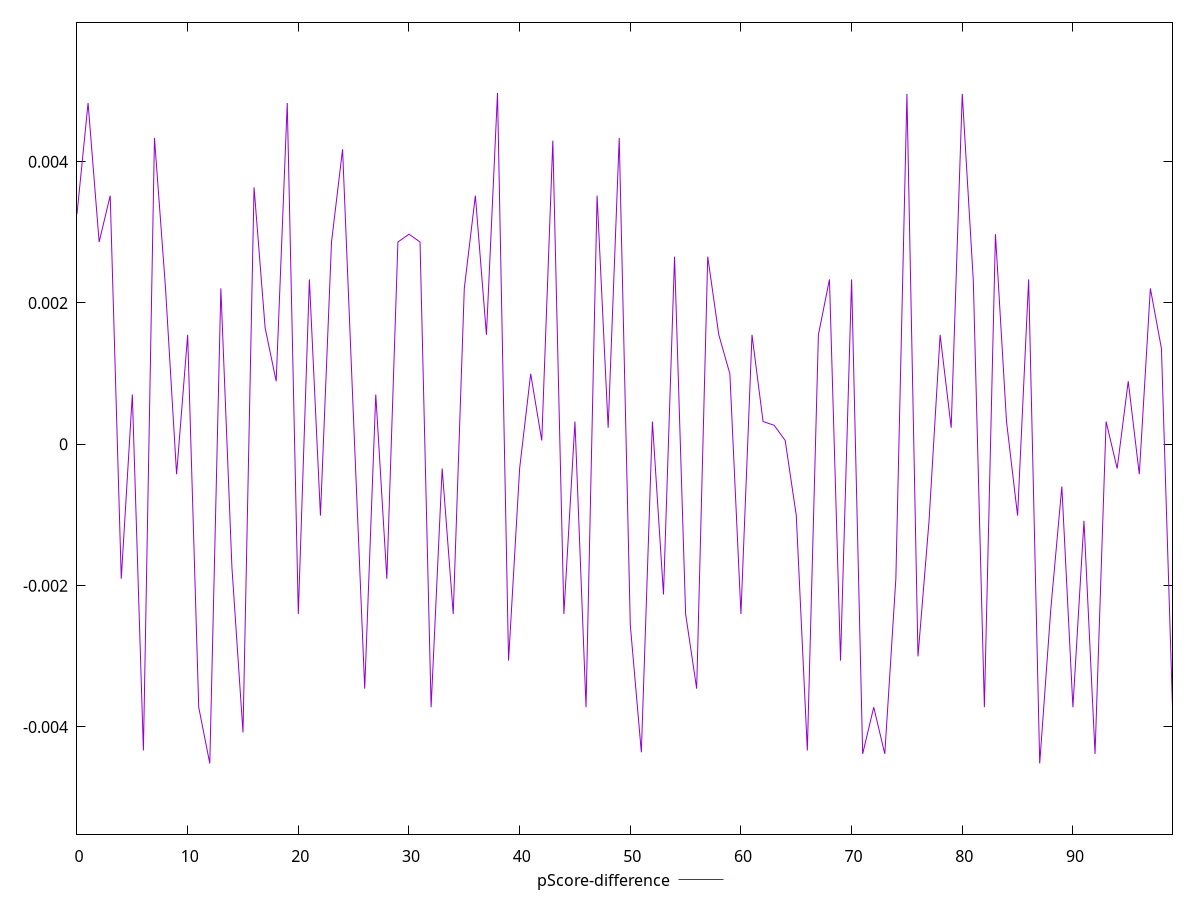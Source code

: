 reset

$pScoreDifference <<EOF
0 0.003258741820254818
1 0.004829364667598979
2 0.0028626975320402703
3 0.003518687487530814
4 -0.0019017281478173054
5 0.0007051239863770098
6 -0.004332145708588531
7 0.004335121296052624
8 0.0022062786365547593
9 -0.00042360712740585615
10 0.0015494347683091547
11 -0.003720141928468479
12 -0.004515956084176542
13 0.0022062786365547593
14 -0.0017410209035986224
15 -0.004077073522990582
16 0.0036355929325060377
17 0.0016484516376056302
18 0.0008921698861007465
19 0.004829364667598979
20 -0.002400331771294062
21 0.002333622486659803
22 -0.0010083601138428655
23 0.0028626975320402703
24 0.0041742445273869055
25 0.00032187104877046124
26 -0.0034577735592954406
27 0.0007051239863770098
28 -0.0019017281478173054
29 0.0028626975320402703
30 0.00297358155363292
31 0.0028626975320402703
32 -0.003720141928468479
33 -0.0003419537045273868
34 -0.002400331771294062
35 0.0022062786365547593
36 0.003518687487530814
37 0.0015494347683091547
38 0.004971675894975824
39 -0.0030600400791938043
40 -0.0003419537045273868
41 0.0009977336954916094
42 0.00005411658684140175
43 0.004297230133223806
44 -0.002400331771294062
45 0.00032187104877046124
46 -0.003720141928468479
47 0.003518687487530814
48 0.00023448794025515696
49 0.004335121296051847
50 -0.002554603739175043
51 -0.004357634284732126
52 0.00032187104877046124
53 -0.002124964016792519
54 0.0026552667292327747
55 -0.002400331771294062
56 -0.0034577735592954406
57 0.002655266729233885
58 0.0015494347683091547
59 0.0009977336954916094
60 -0.002400331771294062
61 0.0015494347683091547
62 0.00032187104877046124
63 0.0002694900624132801
64 0.00005411658684140175
65 -0.001006129691812685
66 -0.004332145708588531
67 0.0015494347683091547
68 0.002333622486659803
69 -0.0030600400791938043
70 0.002333622486659803
71 -0.004380633428979319
72 -0.003720141928468479
73 -0.004380633428979319
74 -0.0019017281478173054
75 0.004958489300694091
76 -0.0030007271754342035
77 -0.0010821113835963736
78 0.001549434768310376
79 0.00023448794025515696
80 0.004958489300694091
81 0.002311199842865319
82 -0.003720141928468479
83 0.0029735815536335863
84 0.00032187104877046124
85 -0.0010083601138428655
86 0.002333622486659803
87 -0.0045159560841776525
88 -0.002335520206462105
89 -0.0005973639391720909
90 -0.003720141928468479
91 -0.0010821113835963736
92 -0.004380633428979319
93 0.00032187104877046124
94 -0.0003419537045267207
95 0.0008921698861007465
96 -0.00042360712740585615
97 0.0022062786365547593
98 0.0013556541937214117
99 -0.0037201419284678128
EOF

set key outside below
set xrange [0:99]
set yrange [-0.0055159560841776525:0.005971675894975824]
set trange [-0.0055159560841776525:0.005971675894975824]
set terminal svg size 640, 500 enhanced background rgb 'white'
set output "reports/report_00033_2021-03-01T14-23-16.841Z/total-blocking-time/samples/astro/pScore-difference/values.svg"

plot $pScoreDifference title "pScore-difference" with line

reset
